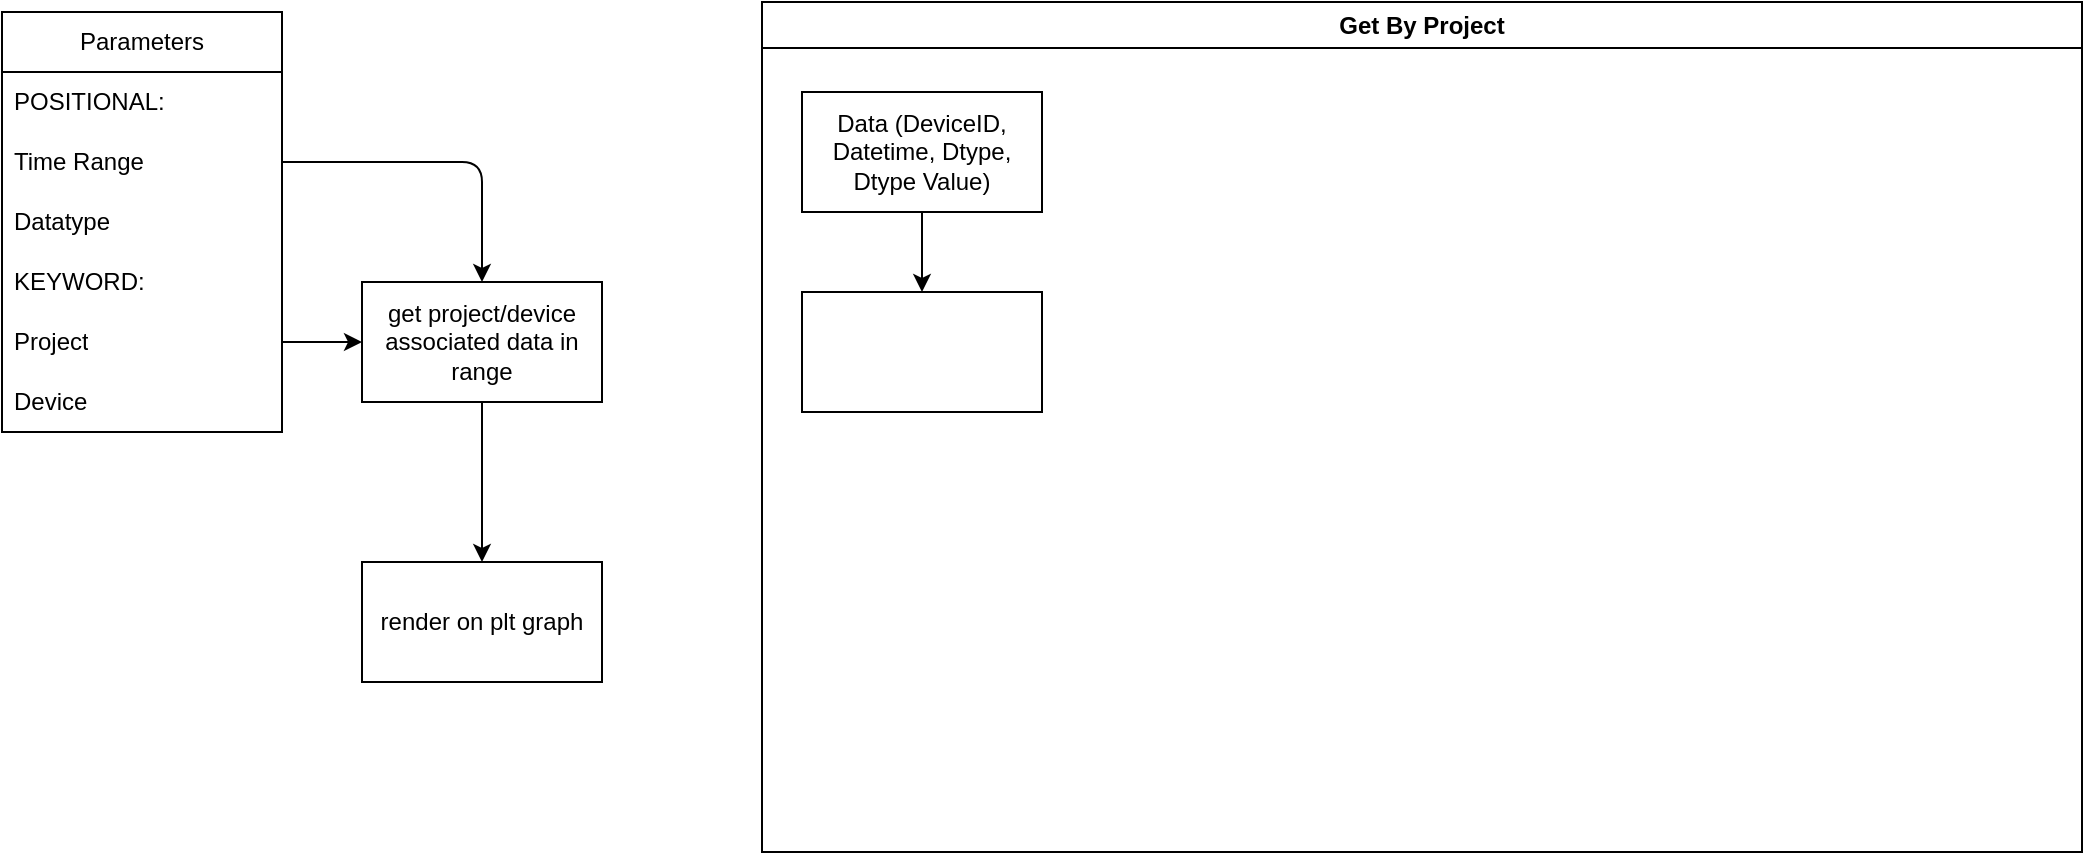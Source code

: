 <mxfile>
    <diagram id="O01HXAwWOyDrCi61HZJc" name="Page-1">
        <mxGraphModel dx="517" dy="480" grid="1" gridSize="10" guides="1" tooltips="1" connect="1" arrows="1" fold="1" page="1" pageScale="1" pageWidth="1100" pageHeight="850" math="0" shadow="0">
            <root>
                <mxCell id="0"/>
                <mxCell id="1" parent="0"/>
                <mxCell id="3" value="Parameters" style="swimlane;fontStyle=0;childLayout=stackLayout;horizontal=1;startSize=30;horizontalStack=0;resizeParent=1;resizeParentMax=0;resizeLast=0;collapsible=1;marginBottom=0;whiteSpace=wrap;html=1;" vertex="1" parent="1">
                    <mxGeometry x="40" y="40" width="140" height="210" as="geometry"/>
                </mxCell>
                <mxCell id="8" value="POSITIONAL:" style="text;strokeColor=none;fillColor=none;align=left;verticalAlign=middle;spacingLeft=4;spacingRight=4;overflow=hidden;points=[[0,0.5],[1,0.5]];portConstraint=eastwest;rotatable=0;whiteSpace=wrap;html=1;" vertex="1" parent="3">
                    <mxGeometry y="30" width="140" height="30" as="geometry"/>
                </mxCell>
                <mxCell id="4" value="Time Range" style="text;strokeColor=none;fillColor=none;align=left;verticalAlign=middle;spacingLeft=4;spacingRight=4;overflow=hidden;points=[[0,0.5],[1,0.5]];portConstraint=eastwest;rotatable=0;whiteSpace=wrap;html=1;" vertex="1" parent="3">
                    <mxGeometry y="60" width="140" height="30" as="geometry"/>
                </mxCell>
                <mxCell id="5" value="Datatype" style="text;strokeColor=none;fillColor=none;align=left;verticalAlign=middle;spacingLeft=4;spacingRight=4;overflow=hidden;points=[[0,0.5],[1,0.5]];portConstraint=eastwest;rotatable=0;whiteSpace=wrap;html=1;" vertex="1" parent="3">
                    <mxGeometry y="90" width="140" height="30" as="geometry"/>
                </mxCell>
                <mxCell id="9" value="KEYWORD:" style="text;strokeColor=none;fillColor=none;align=left;verticalAlign=middle;spacingLeft=4;spacingRight=4;overflow=hidden;points=[[0,0.5],[1,0.5]];portConstraint=eastwest;rotatable=0;whiteSpace=wrap;html=1;" vertex="1" parent="3">
                    <mxGeometry y="120" width="140" height="30" as="geometry"/>
                </mxCell>
                <mxCell id="6" value="Project" style="text;strokeColor=none;fillColor=none;align=left;verticalAlign=middle;spacingLeft=4;spacingRight=4;overflow=hidden;points=[[0,0.5],[1,0.5]];portConstraint=eastwest;rotatable=0;whiteSpace=wrap;html=1;" vertex="1" parent="3">
                    <mxGeometry y="150" width="140" height="30" as="geometry"/>
                </mxCell>
                <mxCell id="7" value="Device" style="text;strokeColor=none;fillColor=none;align=left;verticalAlign=middle;spacingLeft=4;spacingRight=4;overflow=hidden;points=[[0,0.5],[1,0.5]];portConstraint=eastwest;rotatable=0;whiteSpace=wrap;html=1;" vertex="1" parent="3">
                    <mxGeometry y="180" width="140" height="30" as="geometry"/>
                </mxCell>
                <mxCell id="16" value="" style="edgeStyle=none;html=1;" edge="1" parent="1" source="13" target="15">
                    <mxGeometry relative="1" as="geometry"/>
                </mxCell>
                <mxCell id="13" value="get project/device associated data in range" style="rounded=0;whiteSpace=wrap;html=1;" vertex="1" parent="1">
                    <mxGeometry x="220" y="175" width="120" height="60" as="geometry"/>
                </mxCell>
                <mxCell id="14" style="edgeStyle=none;html=1;exitX=1;exitY=0.5;exitDx=0;exitDy=0;entryX=0;entryY=0.5;entryDx=0;entryDy=0;" edge="1" parent="1" source="6" target="13">
                    <mxGeometry relative="1" as="geometry"/>
                </mxCell>
                <mxCell id="15" value="render on plt graph" style="whiteSpace=wrap;html=1;rounded=0;" vertex="1" parent="1">
                    <mxGeometry x="220" y="315" width="120" height="60" as="geometry"/>
                </mxCell>
                <mxCell id="17" style="edgeStyle=none;html=1;exitX=1;exitY=0.5;exitDx=0;exitDy=0;entryX=0.5;entryY=0;entryDx=0;entryDy=0;" edge="1" parent="1" source="4" target="13">
                    <mxGeometry relative="1" as="geometry">
                        <mxPoint x="270" y="150" as="targetPoint"/>
                        <Array as="points">
                            <mxPoint x="280" y="115"/>
                        </Array>
                    </mxGeometry>
                </mxCell>
                <mxCell id="18" value="Get By Project" style="swimlane;whiteSpace=wrap;html=1;" vertex="1" parent="1">
                    <mxGeometry x="420" y="35" width="660" height="425" as="geometry"/>
                </mxCell>
                <mxCell id="21" style="edgeStyle=none;html=1;exitX=0.5;exitY=1;exitDx=0;exitDy=0;entryX=0.5;entryY=0;entryDx=0;entryDy=0;" edge="1" parent="18" source="19" target="20">
                    <mxGeometry relative="1" as="geometry"/>
                </mxCell>
                <mxCell id="19" value="Data (DeviceID, Datetime, Dtype, Dtype Value)" style="rounded=0;whiteSpace=wrap;html=1;" vertex="1" parent="18">
                    <mxGeometry x="20" y="45" width="120" height="60" as="geometry"/>
                </mxCell>
                <mxCell id="20" value="" style="rounded=0;whiteSpace=wrap;html=1;" vertex="1" parent="18">
                    <mxGeometry x="20" y="145" width="120" height="60" as="geometry"/>
                </mxCell>
            </root>
        </mxGraphModel>
    </diagram>
</mxfile>
